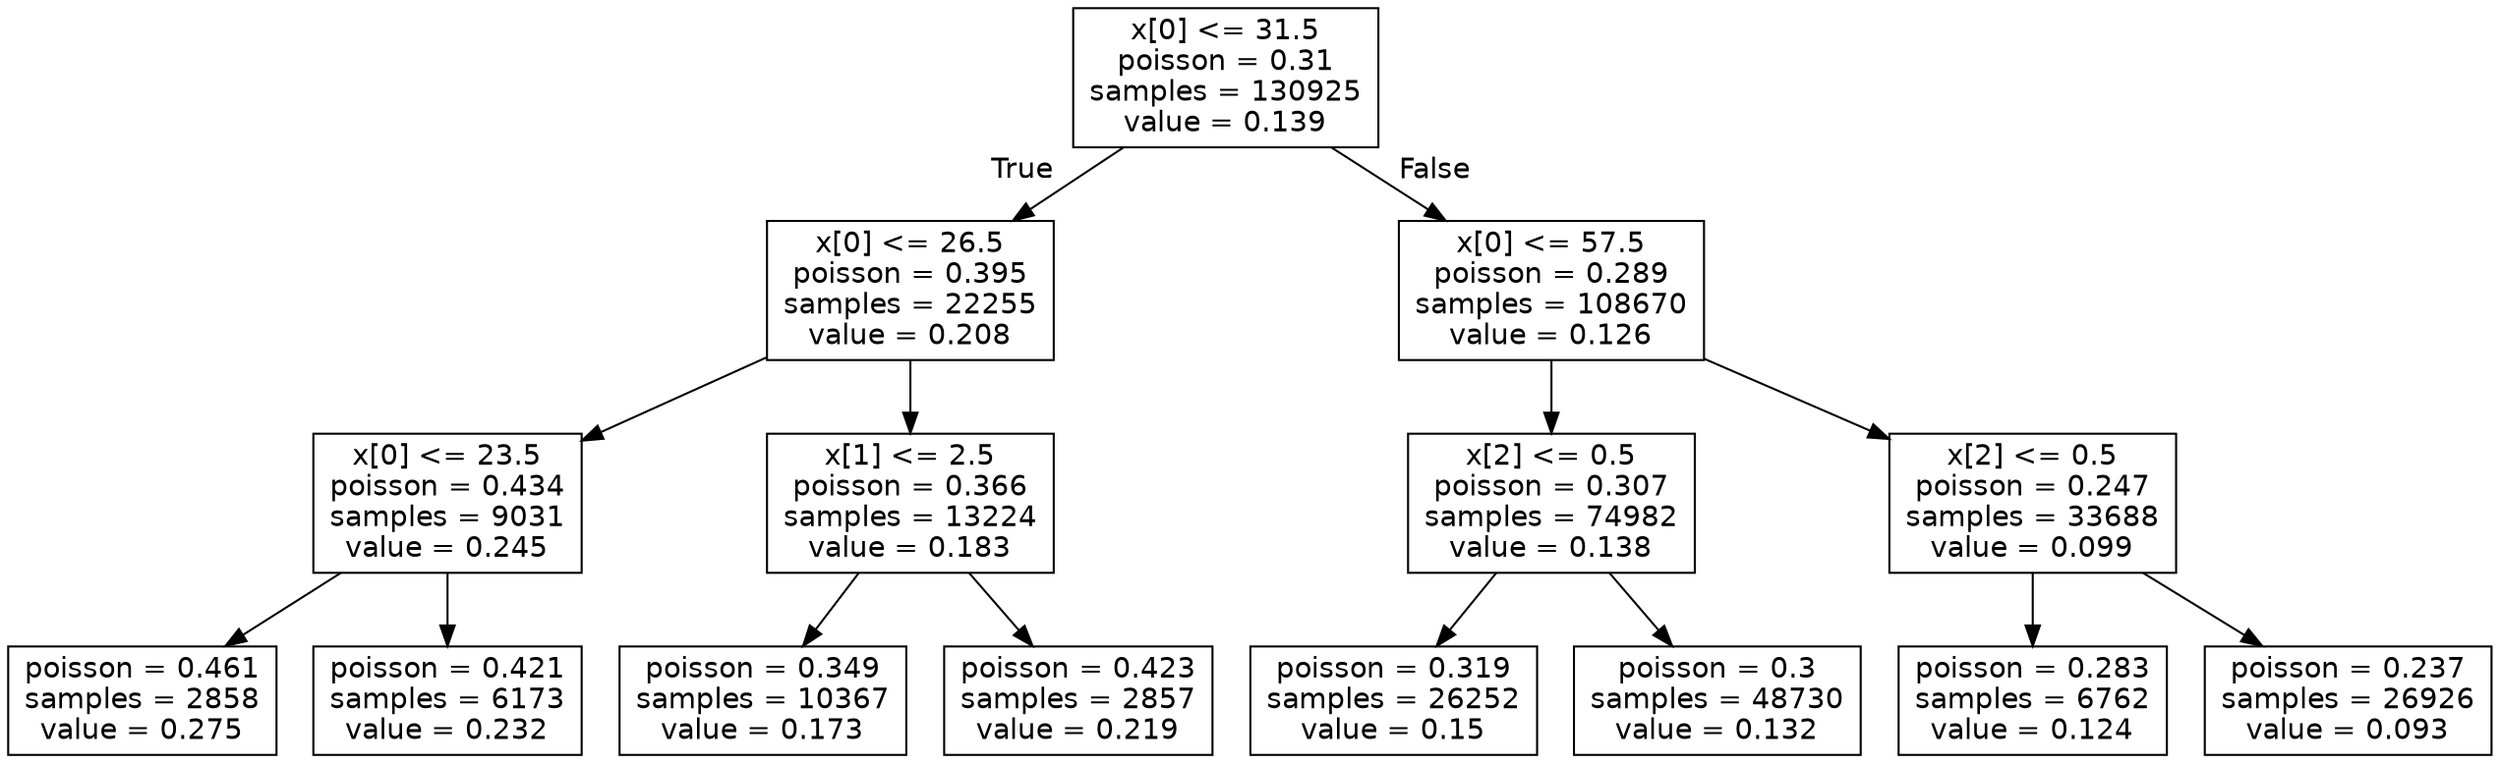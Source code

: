digraph Tree {
node [shape=box, fontname="helvetica"] ;
edge [fontname="helvetica"] ;
0 [label="x[0] <= 31.5\npoisson = 0.31\nsamples = 130925\nvalue = 0.139"] ;
1 [label="x[0] <= 26.5\npoisson = 0.395\nsamples = 22255\nvalue = 0.208"] ;
0 -> 1 [labeldistance=2.5, labelangle=45, headlabel="True"] ;
2 [label="x[0] <= 23.5\npoisson = 0.434\nsamples = 9031\nvalue = 0.245"] ;
1 -> 2 ;
3 [label="poisson = 0.461\nsamples = 2858\nvalue = 0.275"] ;
2 -> 3 ;
4 [label="poisson = 0.421\nsamples = 6173\nvalue = 0.232"] ;
2 -> 4 ;
5 [label="x[1] <= 2.5\npoisson = 0.366\nsamples = 13224\nvalue = 0.183"] ;
1 -> 5 ;
6 [label="poisson = 0.349\nsamples = 10367\nvalue = 0.173"] ;
5 -> 6 ;
7 [label="poisson = 0.423\nsamples = 2857\nvalue = 0.219"] ;
5 -> 7 ;
8 [label="x[0] <= 57.5\npoisson = 0.289\nsamples = 108670\nvalue = 0.126"] ;
0 -> 8 [labeldistance=2.5, labelangle=-45, headlabel="False"] ;
9 [label="x[2] <= 0.5\npoisson = 0.307\nsamples = 74982\nvalue = 0.138"] ;
8 -> 9 ;
10 [label="poisson = 0.319\nsamples = 26252\nvalue = 0.15"] ;
9 -> 10 ;
11 [label="poisson = 0.3\nsamples = 48730\nvalue = 0.132"] ;
9 -> 11 ;
12 [label="x[2] <= 0.5\npoisson = 0.247\nsamples = 33688\nvalue = 0.099"] ;
8 -> 12 ;
13 [label="poisson = 0.283\nsamples = 6762\nvalue = 0.124"] ;
12 -> 13 ;
14 [label="poisson = 0.237\nsamples = 26926\nvalue = 0.093"] ;
12 -> 14 ;
}